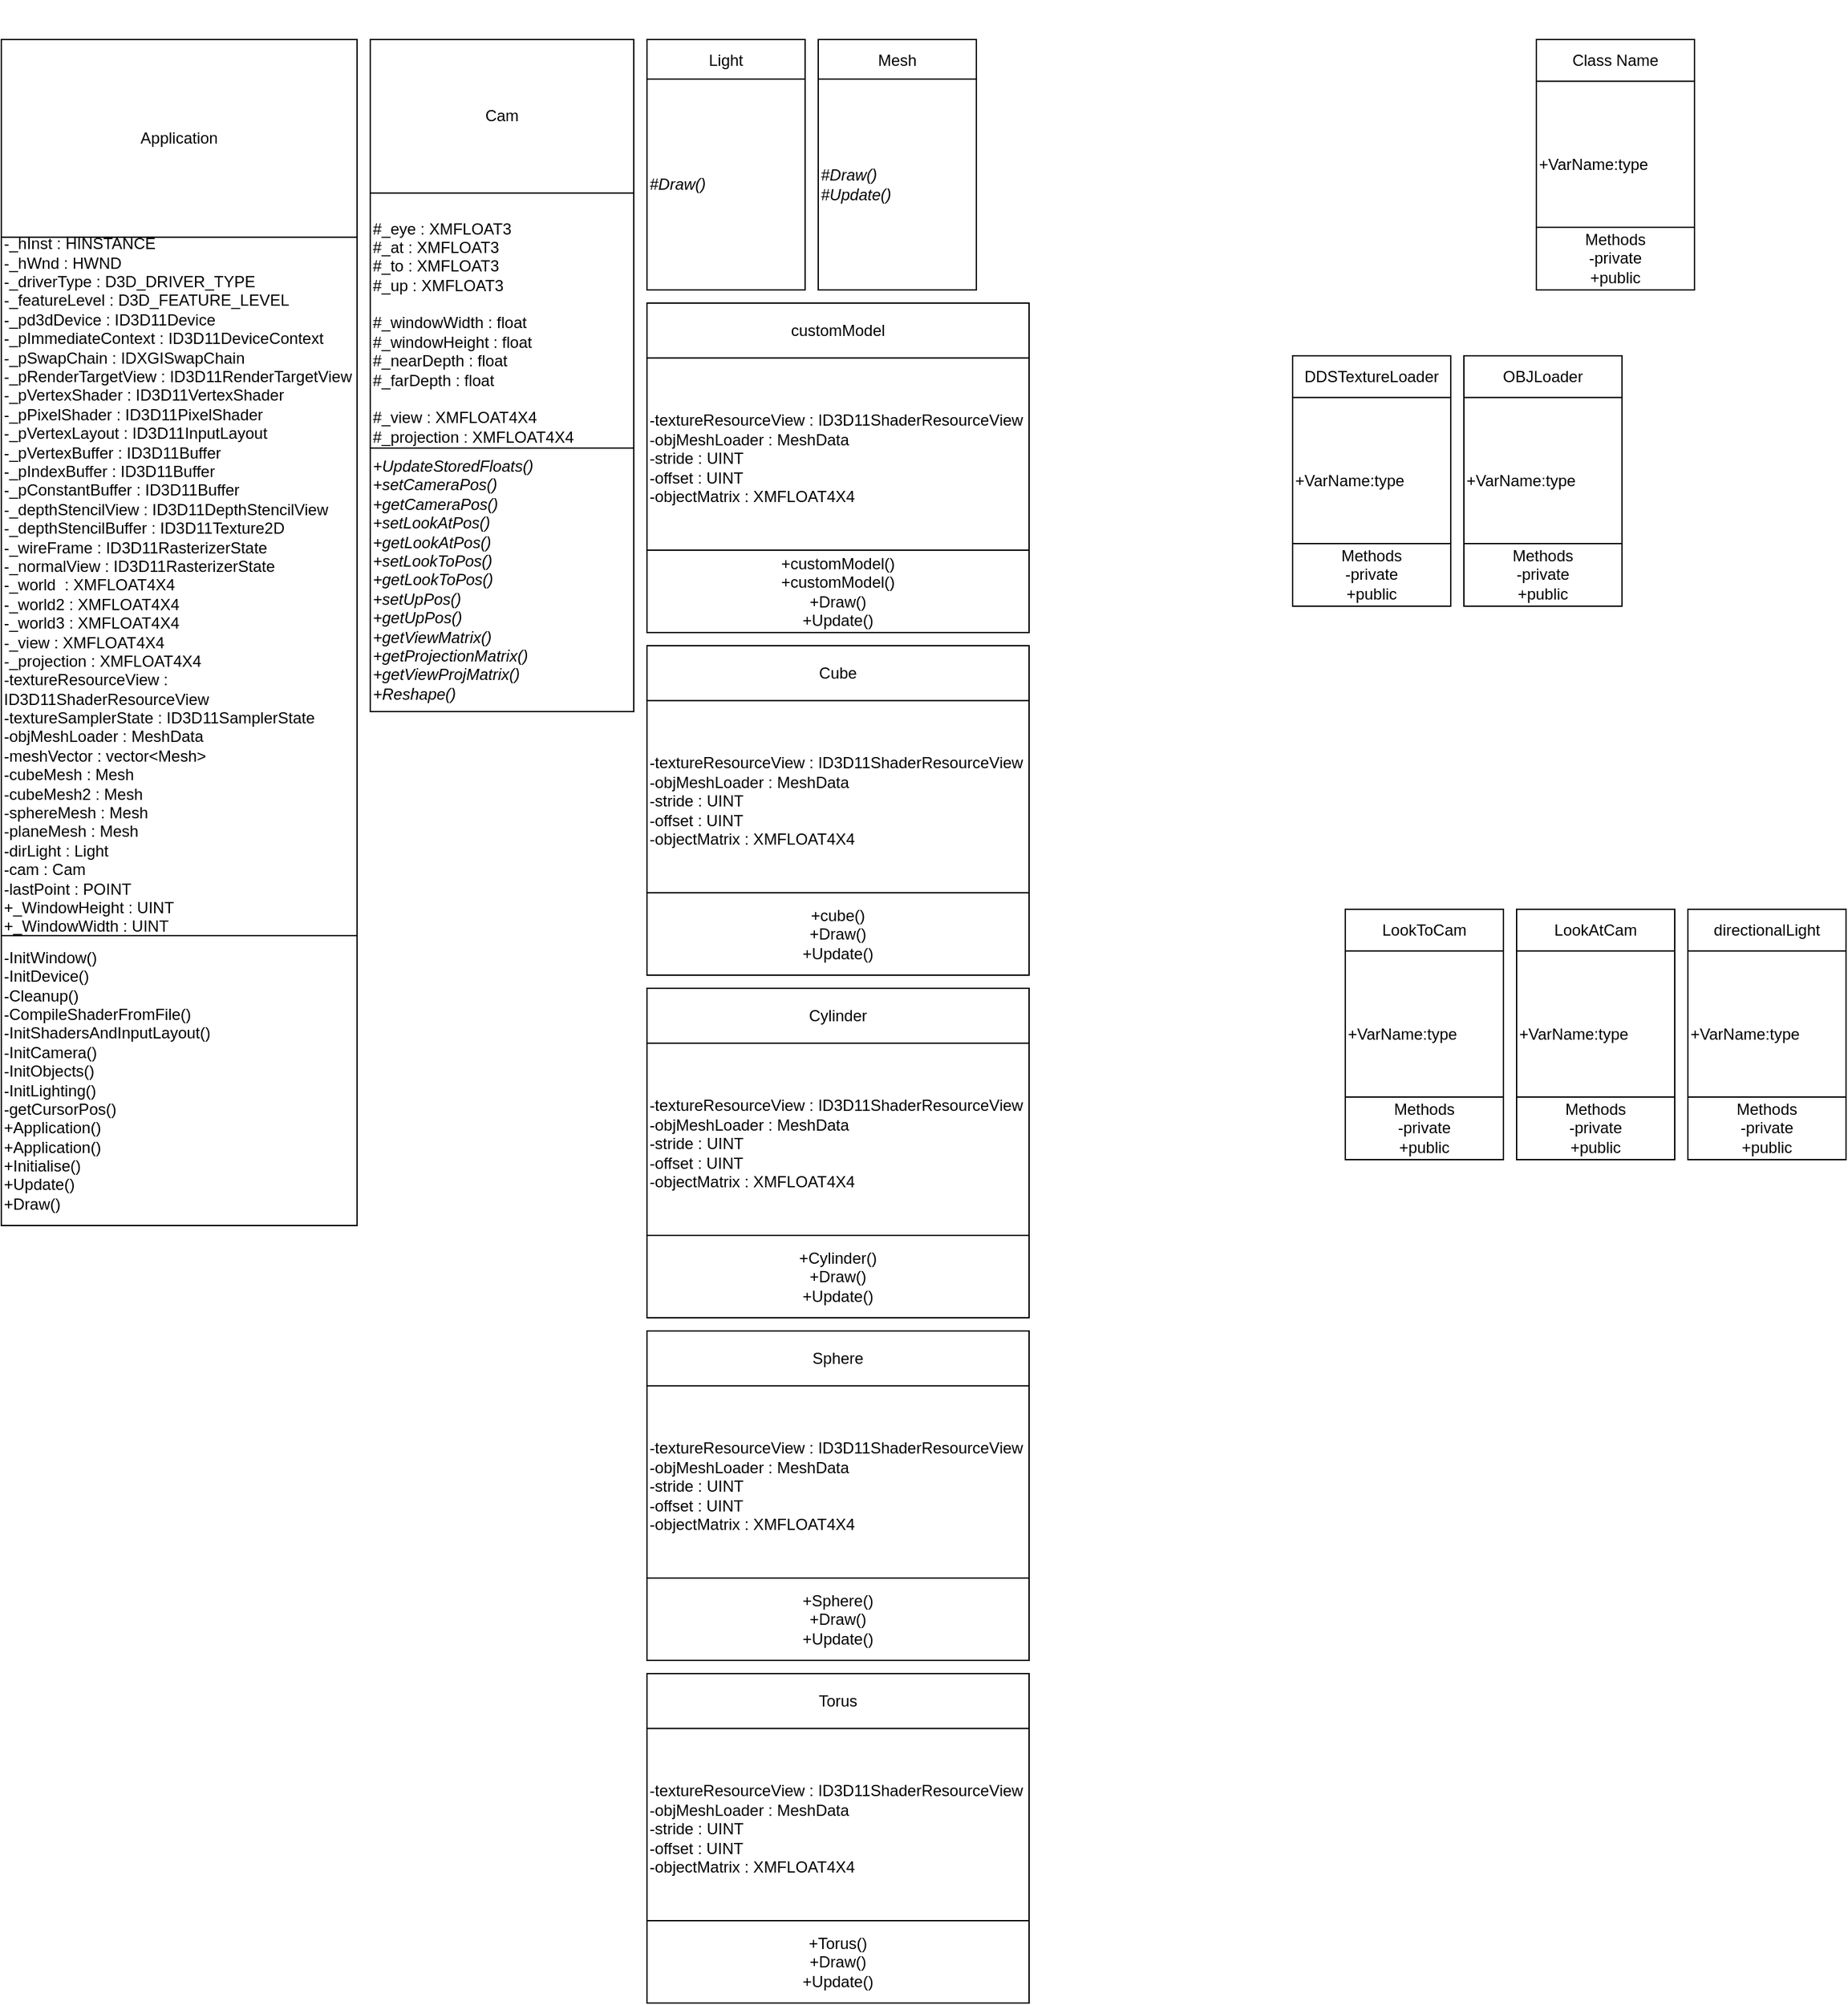<mxfile version="12.2.2" type="device" pages="1"><diagram id="LLqWvEGZOglWhNDAQjaG" name="Page-1"><mxGraphModel dx="2258" dy="731" grid="1" gridSize="10" guides="1" tooltips="1" connect="1" arrows="1" fold="1" page="1" pageScale="1" pageWidth="850" pageHeight="1100" math="0" shadow="0"><root><mxCell id="0"/><mxCell id="1" parent="0"/><mxCell id="8TOw1FQg_ZJDElLwQQZe-4" value="" style="group" vertex="1" connectable="0" parent="1"><mxGeometry x="365" y="40" width="120" height="190" as="geometry"/></mxCell><mxCell id="8TOw1FQg_ZJDElLwQQZe-1" value="+VarName:type" style="rounded=0;whiteSpace=wrap;html=1;align=left;" vertex="1" parent="8TOw1FQg_ZJDElLwQQZe-4"><mxGeometry width="120" height="190" as="geometry"/></mxCell><mxCell id="8TOw1FQg_ZJDElLwQQZe-2" value="Class Name" style="rounded=0;whiteSpace=wrap;html=1;" vertex="1" parent="8TOw1FQg_ZJDElLwQQZe-4"><mxGeometry width="120" height="31.667" as="geometry"/></mxCell><mxCell id="8TOw1FQg_ZJDElLwQQZe-3" value="Methods&lt;br&gt;-private&lt;br&gt;+public" style="rounded=0;whiteSpace=wrap;html=1;" vertex="1" parent="8TOw1FQg_ZJDElLwQQZe-4"><mxGeometry y="142.5" width="120" height="47.5" as="geometry"/></mxCell><mxCell id="8TOw1FQg_ZJDElLwQQZe-9" value="" style="group" vertex="1" connectable="0" parent="1"><mxGeometry x="180" y="280" width="120" height="190" as="geometry"/></mxCell><mxCell id="8TOw1FQg_ZJDElLwQQZe-10" value="+VarName:type" style="rounded=0;whiteSpace=wrap;html=1;align=left;" vertex="1" parent="8TOw1FQg_ZJDElLwQQZe-9"><mxGeometry width="120" height="190" as="geometry"/></mxCell><mxCell id="8TOw1FQg_ZJDElLwQQZe-11" value="DDSTextureLoader" style="rounded=0;whiteSpace=wrap;html=1;" vertex="1" parent="8TOw1FQg_ZJDElLwQQZe-9"><mxGeometry width="120" height="31.667" as="geometry"/></mxCell><mxCell id="8TOw1FQg_ZJDElLwQQZe-12" value="Methods&lt;br&gt;-private&lt;br&gt;+public" style="rounded=0;whiteSpace=wrap;html=1;" vertex="1" parent="8TOw1FQg_ZJDElLwQQZe-9"><mxGeometry y="142.5" width="120" height="47.5" as="geometry"/></mxCell><mxCell id="8TOw1FQg_ZJDElLwQQZe-13" value="" style="group" vertex="1" connectable="0" parent="1"><mxGeometry x="310" y="280" width="120" height="190" as="geometry"/></mxCell><mxCell id="8TOw1FQg_ZJDElLwQQZe-14" value="+VarName:type" style="rounded=0;whiteSpace=wrap;html=1;align=left;" vertex="1" parent="8TOw1FQg_ZJDElLwQQZe-13"><mxGeometry width="120" height="190" as="geometry"/></mxCell><mxCell id="8TOw1FQg_ZJDElLwQQZe-15" value="OBJLoader" style="rounded=0;whiteSpace=wrap;html=1;" vertex="1" parent="8TOw1FQg_ZJDElLwQQZe-13"><mxGeometry width="120" height="31.667" as="geometry"/></mxCell><mxCell id="8TOw1FQg_ZJDElLwQQZe-16" value="Methods&lt;br&gt;-private&lt;br&gt;+public" style="rounded=0;whiteSpace=wrap;html=1;" vertex="1" parent="8TOw1FQg_ZJDElLwQQZe-13"><mxGeometry y="142.5" width="120" height="47.5" as="geometry"/></mxCell><mxCell id="8TOw1FQg_ZJDElLwQQZe-17" value="" style="group;verticalAlign=top;" vertex="1" connectable="0" parent="1"><mxGeometry x="-520" y="10" width="200" height="740" as="geometry"/></mxCell><mxCell id="8TOw1FQg_ZJDElLwQQZe-63" value="" style="group" vertex="1" connectable="0" parent="8TOw1FQg_ZJDElLwQQZe-17"><mxGeometry y="30" width="200" height="510" as="geometry"/></mxCell><mxCell id="8TOw1FQg_ZJDElLwQQZe-18" value="&lt;div&gt;&lt;br&gt;&lt;/div&gt;&lt;div&gt;&lt;br&gt;&lt;/div&gt;&lt;div&gt;&lt;br&gt;&lt;/div&gt;&lt;div&gt;&lt;br&gt;&lt;/div&gt;&lt;div&gt;&lt;br&gt;&lt;/div&gt;&lt;div&gt;&lt;br&gt;&lt;/div&gt;&lt;div&gt;&lt;br&gt;&lt;/div&gt;&lt;div&gt;&lt;br&gt;&lt;/div&gt;&lt;div&gt;&lt;br&gt;&lt;/div&gt;&lt;div&gt;&lt;span&gt;#_eye : XMFLOAT3&lt;/span&gt;&lt;br&gt;&lt;/div&gt;&lt;div&gt;#_at : XMFLOAT3&lt;/div&gt;&lt;div&gt;#_to : XMFLOAT3&lt;/div&gt;&lt;div&gt;#_up : XMFLOAT3&lt;/div&gt;&lt;div&gt;&lt;br&gt;&lt;/div&gt;&lt;div&gt;#_windowWidth : float&lt;/div&gt;&lt;div&gt;#_windowHeight : float&lt;/div&gt;&lt;div&gt;#_nearDepth : float&amp;nbsp;&lt;/div&gt;&lt;div&gt;#_farDepth : float&amp;nbsp;&lt;/div&gt;&lt;div&gt;&lt;br&gt;&lt;/div&gt;&lt;div&gt;#_view : XMFLOAT4X4&lt;/div&gt;&lt;div&gt;#_projection : XMFLOAT4X4&lt;/div&gt;" style="rounded=0;whiteSpace=wrap;html=1;align=left;verticalAlign=top;" vertex="1" parent="8TOw1FQg_ZJDElLwQQZe-63"><mxGeometry width="200" height="510" as="geometry"/></mxCell><mxCell id="8TOw1FQg_ZJDElLwQQZe-19" value="Cam" style="rounded=0;whiteSpace=wrap;html=1;" vertex="1" parent="8TOw1FQg_ZJDElLwQQZe-63"><mxGeometry width="200" height="116.481" as="geometry"/></mxCell><mxCell id="8TOw1FQg_ZJDElLwQQZe-20" value="&lt;div&gt;&lt;i&gt;+UpdateStoredFloats()&lt;/i&gt;&lt;br&gt;&lt;/div&gt;&lt;div&gt;&lt;i&gt;+setCameraPos()&lt;/i&gt;&lt;/div&gt;&lt;div&gt;&lt;i&gt;+getCameraPos()&lt;/i&gt;&lt;/div&gt;&lt;div&gt;&lt;i&gt;+setLookAtPos()&lt;/i&gt;&lt;/div&gt;&lt;div&gt;&lt;i&gt;+getLookAtPos()&lt;/i&gt;&lt;/div&gt;&lt;div&gt;&lt;i&gt;+setLookToPos()&lt;/i&gt;&lt;/div&gt;&lt;div&gt;&lt;i&gt;+getLookToPos()&lt;/i&gt;&lt;/div&gt;&lt;div&gt;&lt;i&gt;+setUpPos()&lt;/i&gt;&lt;/div&gt;&lt;div&gt;&lt;i&gt;+getUpPos()&lt;/i&gt;&lt;/div&gt;&lt;div&gt;&lt;i&gt;+getViewMatrix()&lt;/i&gt;&lt;/div&gt;&lt;div&gt;&lt;i&gt;+getProjectionMatrix()&lt;/i&gt;&lt;/div&gt;&lt;div&gt;&lt;i&gt;+getViewProjMatrix()&lt;/i&gt;&lt;/div&gt;&lt;div&gt;&lt;i&gt;+Reshape()&lt;/i&gt;&lt;/div&gt;&lt;div&gt;&lt;br&gt;&lt;/div&gt;" style="rounded=0;whiteSpace=wrap;html=1;align=left;verticalAlign=top;" vertex="1" parent="8TOw1FQg_ZJDElLwQQZe-63"><mxGeometry y="310" width="200" height="200" as="geometry"/></mxCell><mxCell id="8TOw1FQg_ZJDElLwQQZe-21" value="" style="group;verticalAlign=top;" vertex="1" connectable="0" parent="1"><mxGeometry x="-310" y="40" width="120" height="190" as="geometry"/></mxCell><mxCell id="8TOw1FQg_ZJDElLwQQZe-22" value="" style="rounded=0;whiteSpace=wrap;html=1;align=left;" vertex="1" parent="8TOw1FQg_ZJDElLwQQZe-21"><mxGeometry width="120" height="190" as="geometry"/></mxCell><mxCell id="8TOw1FQg_ZJDElLwQQZe-23" value="Light" style="rounded=0;whiteSpace=wrap;html=1;" vertex="1" parent="8TOw1FQg_ZJDElLwQQZe-21"><mxGeometry width="120" height="31.667" as="geometry"/></mxCell><mxCell id="8TOw1FQg_ZJDElLwQQZe-24" value="&lt;i&gt;#Draw()&lt;/i&gt;" style="rounded=0;whiteSpace=wrap;html=1;align=left;" vertex="1" parent="8TOw1FQg_ZJDElLwQQZe-21"><mxGeometry y="30" width="120" height="160" as="geometry"/></mxCell><mxCell id="8TOw1FQg_ZJDElLwQQZe-25" value="" style="group;verticalAlign=top;" vertex="1" connectable="0" parent="1"><mxGeometry x="-180" y="40" width="120" height="190" as="geometry"/></mxCell><mxCell id="8TOw1FQg_ZJDElLwQQZe-26" value="+VarName:type" style="rounded=0;whiteSpace=wrap;html=1;align=left;" vertex="1" parent="8TOw1FQg_ZJDElLwQQZe-25"><mxGeometry width="120" height="190" as="geometry"/></mxCell><mxCell id="8TOw1FQg_ZJDElLwQQZe-27" value="Mesh" style="rounded=0;whiteSpace=wrap;html=1;" vertex="1" parent="8TOw1FQg_ZJDElLwQQZe-25"><mxGeometry width="120" height="31.667" as="geometry"/></mxCell><mxCell id="8TOw1FQg_ZJDElLwQQZe-28" value="&lt;i&gt;#Draw()&lt;br&gt;#Update()&lt;/i&gt;" style="rounded=0;whiteSpace=wrap;html=1;align=left;" vertex="1" parent="8TOw1FQg_ZJDElLwQQZe-25"><mxGeometry y="30" width="120" height="160" as="geometry"/></mxCell><mxCell id="8TOw1FQg_ZJDElLwQQZe-29" value="" style="group;align=left;" vertex="1" connectable="0" parent="1"><mxGeometry x="-310" y="240" width="290" height="250" as="geometry"/></mxCell><mxCell id="8TOw1FQg_ZJDElLwQQZe-30" value="&lt;div&gt;-textureResourceView : ID3D11ShaderResourceView&lt;/div&gt;&lt;div&gt;-objMeshLoader : MeshData&lt;/div&gt;&lt;div&gt;-stride : UINT&lt;/div&gt;&lt;div&gt;-offset : UINT&lt;/div&gt;&lt;div&gt;-objectMatrix : XMFLOAT4X4&lt;/div&gt;&lt;div&gt;&lt;br&gt;&lt;/div&gt;" style="rounded=0;whiteSpace=wrap;html=1;align=left;" vertex="1" parent="8TOw1FQg_ZJDElLwQQZe-29"><mxGeometry width="290" height="250.0" as="geometry"/></mxCell><mxCell id="8TOw1FQg_ZJDElLwQQZe-31" value="customModel" style="rounded=0;whiteSpace=wrap;html=1;" vertex="1" parent="8TOw1FQg_ZJDElLwQQZe-29"><mxGeometry width="290" height="41.667" as="geometry"/></mxCell><mxCell id="8TOw1FQg_ZJDElLwQQZe-32" value="&lt;div&gt;+customModel()&lt;/div&gt;&lt;div&gt;+customModel()&lt;/div&gt;&lt;div&gt;+Draw()&lt;/div&gt;&lt;div&gt;+Update()&lt;/div&gt;" style="rounded=0;whiteSpace=wrap;html=1;" vertex="1" parent="8TOw1FQg_ZJDElLwQQZe-29"><mxGeometry y="187.5" width="290" height="62.5" as="geometry"/></mxCell><mxCell id="8TOw1FQg_ZJDElLwQQZe-45" value="" style="group" vertex="1" connectable="0" parent="1"><mxGeometry x="480" y="700" width="120" height="190" as="geometry"/></mxCell><mxCell id="8TOw1FQg_ZJDElLwQQZe-46" value="+VarName:type" style="rounded=0;whiteSpace=wrap;html=1;align=left;" vertex="1" parent="8TOw1FQg_ZJDElLwQQZe-45"><mxGeometry width="120" height="190" as="geometry"/></mxCell><mxCell id="8TOw1FQg_ZJDElLwQQZe-47" value="directionalLight" style="rounded=0;whiteSpace=wrap;html=1;" vertex="1" parent="8TOw1FQg_ZJDElLwQQZe-45"><mxGeometry width="120" height="31.667" as="geometry"/></mxCell><mxCell id="8TOw1FQg_ZJDElLwQQZe-48" value="Methods&lt;br&gt;-private&lt;br&gt;+public" style="rounded=0;whiteSpace=wrap;html=1;" vertex="1" parent="8TOw1FQg_ZJDElLwQQZe-45"><mxGeometry y="142.5" width="120" height="47.5" as="geometry"/></mxCell><mxCell id="8TOw1FQg_ZJDElLwQQZe-49" value="" style="group" vertex="1" connectable="0" parent="1"><mxGeometry x="350" y="700" width="120" height="190" as="geometry"/></mxCell><mxCell id="8TOw1FQg_ZJDElLwQQZe-50" value="+VarName:type" style="rounded=0;whiteSpace=wrap;html=1;align=left;" vertex="1" parent="8TOw1FQg_ZJDElLwQQZe-49"><mxGeometry width="120" height="190" as="geometry"/></mxCell><mxCell id="8TOw1FQg_ZJDElLwQQZe-51" value="LookAtCam" style="rounded=0;whiteSpace=wrap;html=1;" vertex="1" parent="8TOw1FQg_ZJDElLwQQZe-49"><mxGeometry width="120" height="31.667" as="geometry"/></mxCell><mxCell id="8TOw1FQg_ZJDElLwQQZe-52" value="Methods&lt;br&gt;-private&lt;br&gt;+public" style="rounded=0;whiteSpace=wrap;html=1;" vertex="1" parent="8TOw1FQg_ZJDElLwQQZe-49"><mxGeometry y="142.5" width="120" height="47.5" as="geometry"/></mxCell><mxCell id="8TOw1FQg_ZJDElLwQQZe-53" value="" style="group" vertex="1" connectable="0" parent="1"><mxGeometry x="220" y="700" width="120" height="190" as="geometry"/></mxCell><mxCell id="8TOw1FQg_ZJDElLwQQZe-54" value="+VarName:type" style="rounded=0;whiteSpace=wrap;html=1;align=left;" vertex="1" parent="8TOw1FQg_ZJDElLwQQZe-53"><mxGeometry width="120" height="190" as="geometry"/></mxCell><mxCell id="8TOw1FQg_ZJDElLwQQZe-55" value="LookToCam" style="rounded=0;whiteSpace=wrap;html=1;" vertex="1" parent="8TOw1FQg_ZJDElLwQQZe-53"><mxGeometry width="120" height="31.667" as="geometry"/></mxCell><mxCell id="8TOw1FQg_ZJDElLwQQZe-56" value="Methods&lt;br&gt;-private&lt;br&gt;+public" style="rounded=0;whiteSpace=wrap;html=1;" vertex="1" parent="8TOw1FQg_ZJDElLwQQZe-53"><mxGeometry y="142.5" width="120" height="47.5" as="geometry"/></mxCell><mxCell id="8TOw1FQg_ZJDElLwQQZe-57" value="" style="group;align=left;labelPosition=left;verticalLabelPosition=middle;verticalAlign=top;" vertex="1" connectable="0" parent="1"><mxGeometry x="-800" y="40" width="270" height="900" as="geometry"/></mxCell><mxCell id="8TOw1FQg_ZJDElLwQQZe-58" value="&lt;div style=&quot;white-space: normal&quot;&gt;&lt;div&gt;&lt;span&gt;-_hInst : HINSTANCE&lt;/span&gt;&lt;br&gt;&lt;/div&gt;&lt;div&gt;-_hWnd : HWND&lt;/div&gt;&lt;div&gt;-_driverType : D3D_DRIVER_TYPE&lt;/div&gt;&lt;div&gt;-_featureLevel : D3D_FEATURE_LEVEL&lt;/div&gt;&lt;div&gt;-_pd3dDevice : ID3D11Device&lt;/div&gt;&lt;div&gt;-_pImmediateContext : ID3D11DeviceContext&lt;/div&gt;&lt;div&gt;-_pSwapChain : IDXGISwapChain&lt;/div&gt;&lt;div&gt;-_pRenderTargetView : ID3D11RenderTargetView&lt;/div&gt;&lt;div&gt;-_pVertexShader : ID3D11VertexShader&lt;/div&gt;&lt;div&gt;-_pPixelShader : ID3D11PixelShader&lt;/div&gt;&lt;div&gt;-_pVertexLayout : ID3D11InputLayout&lt;/div&gt;&lt;div&gt;-_pVertexBuffer : ID3D11Buffer&lt;/div&gt;&lt;div&gt;-_pIndexBuffer : ID3D11Buffer&lt;/div&gt;&lt;div&gt;-_pConstantBuffer : ID3D11Buffer&lt;/div&gt;&lt;div&gt;-_depthStencilView : ID3D11DepthStencilView&lt;/div&gt;&lt;div&gt;-_depthStencilBuffer : ID3D11Texture2D&lt;/div&gt;&lt;div&gt;-_wireFrame : ID3D11RasterizerState&lt;/div&gt;&lt;div&gt;-_normalView : ID3D11RasterizerState&lt;/div&gt;&lt;div&gt;-_world&amp;nbsp; : XMFLOAT4X4&lt;/div&gt;&lt;div&gt;-_world2 : XMFLOAT4X4&lt;/div&gt;&lt;div&gt;-_world3 : XMFLOAT4X4&lt;/div&gt;&lt;div&gt;-_view : XMFLOAT4X4&lt;/div&gt;&lt;div&gt;-_projection : XMFLOAT4X4&lt;/div&gt;&lt;div&gt;-textureResourceView : ID3D11ShaderResourceView&lt;/div&gt;&lt;div&gt;-textureSamplerState : ID3D11SamplerState&lt;/div&gt;&lt;div&gt;-objMeshLoader : MeshData&lt;/div&gt;&lt;div&gt;-meshVector : vector&amp;lt;Mesh&amp;gt;&lt;/div&gt;&lt;div&gt;-cubeMesh : Mesh&lt;/div&gt;&lt;div&gt;-cubeMesh2 : Mesh&lt;/div&gt;&lt;div&gt;-sphereMesh : Mesh&lt;/div&gt;&lt;div&gt;-planeMesh : Mesh&lt;/div&gt;&lt;div&gt;-dirLight : Light&lt;/div&gt;&lt;div&gt;-cam : Cam&lt;/div&gt;&lt;div&gt;-lastPoint : POINT&lt;/div&gt;&lt;div&gt;&lt;div&gt;+_WindowHeight : UINT&lt;/div&gt;&lt;div&gt;+_WindowWidth : UINT&lt;/div&gt;&lt;/div&gt;&lt;div&gt;&lt;br&gt;&lt;/div&gt;&lt;div&gt;&lt;br&gt;&lt;/div&gt;&lt;div&gt;&lt;br&gt;&lt;/div&gt;&lt;div&gt;&lt;br&gt;&lt;/div&gt;&lt;div&gt;&lt;br&gt;&lt;/div&gt;&lt;/div&gt;" style="rounded=0;whiteSpace=wrap;html=1;align=left;" vertex="1" parent="8TOw1FQg_ZJDElLwQQZe-57"><mxGeometry width="270" height="900.0" as="geometry"/></mxCell><mxCell id="8TOw1FQg_ZJDElLwQQZe-59" value="Application" style="rounded=0;whiteSpace=wrap;html=1;" vertex="1" parent="8TOw1FQg_ZJDElLwQQZe-57"><mxGeometry width="270" height="150.0" as="geometry"/></mxCell><mxCell id="8TOw1FQg_ZJDElLwQQZe-60" value="&lt;div style=&quot;white-space: normal&quot;&gt;-InitWindow()&lt;/div&gt;&lt;div style=&quot;white-space: normal&quot;&gt;-InitDevice()&lt;/div&gt;&lt;div style=&quot;white-space: normal&quot;&gt;-Cleanup()&lt;/div&gt;&lt;div style=&quot;white-space: normal&quot;&gt;-CompileShaderFromFile()&lt;/div&gt;&lt;div style=&quot;white-space: normal&quot;&gt;-InitShadersAndInputLayout()&lt;/div&gt;&lt;div style=&quot;white-space: normal&quot;&gt;-InitCamera()&lt;/div&gt;&lt;div style=&quot;white-space: normal&quot;&gt;-InitObjects()&lt;/div&gt;&lt;div style=&quot;white-space: normal&quot;&gt;-InitLighting()&lt;/div&gt;&lt;div style=&quot;white-space: normal&quot;&gt;-getCursorPos()&lt;/div&gt;&lt;div style=&quot;white-space: normal&quot;&gt;+Application()&lt;/div&gt;&lt;div style=&quot;white-space: normal&quot;&gt;+Application()&lt;/div&gt;&lt;div style=&quot;white-space: normal&quot;&gt;+Initialise()&lt;/div&gt;&lt;div style=&quot;white-space: normal&quot;&gt;+Update()&lt;/div&gt;&lt;div style=&quot;white-space: normal&quot;&gt;+Draw()&lt;/div&gt;" style="rounded=0;whiteSpace=wrap;html=1;align=left;" vertex="1" parent="8TOw1FQg_ZJDElLwQQZe-57"><mxGeometry y="680" width="270" height="220" as="geometry"/></mxCell><mxCell id="8TOw1FQg_ZJDElLwQQZe-64" value="" style="group;align=left;" vertex="1" connectable="0" parent="1"><mxGeometry x="-310" y="500" width="290" height="250" as="geometry"/></mxCell><mxCell id="8TOw1FQg_ZJDElLwQQZe-65" value="&lt;div&gt;-textureResourceView : ID3D11ShaderResourceView&lt;/div&gt;&lt;div&gt;-objMeshLoader : MeshData&lt;/div&gt;&lt;div&gt;-stride : UINT&lt;/div&gt;&lt;div&gt;-offset : UINT&lt;/div&gt;&lt;div&gt;-objectMatrix : XMFLOAT4X4&lt;/div&gt;&lt;div&gt;&lt;br&gt;&lt;/div&gt;" style="rounded=0;whiteSpace=wrap;html=1;align=left;" vertex="1" parent="8TOw1FQg_ZJDElLwQQZe-64"><mxGeometry width="290" height="250.0" as="geometry"/></mxCell><mxCell id="8TOw1FQg_ZJDElLwQQZe-66" value="Cube" style="rounded=0;whiteSpace=wrap;html=1;" vertex="1" parent="8TOw1FQg_ZJDElLwQQZe-64"><mxGeometry width="290" height="41.667" as="geometry"/></mxCell><mxCell id="8TOw1FQg_ZJDElLwQQZe-67" value="&lt;div&gt;+cube()&lt;/div&gt;&lt;div&gt;+Draw()&lt;/div&gt;&lt;div&gt;+Update()&lt;/div&gt;" style="rounded=0;whiteSpace=wrap;html=1;" vertex="1" parent="8TOw1FQg_ZJDElLwQQZe-64"><mxGeometry y="187.5" width="290" height="62.5" as="geometry"/></mxCell><mxCell id="8TOw1FQg_ZJDElLwQQZe-68" value="" style="group;align=left;" vertex="1" connectable="0" parent="1"><mxGeometry x="-310" y="760" width="290" height="250" as="geometry"/></mxCell><mxCell id="8TOw1FQg_ZJDElLwQQZe-69" value="&lt;div&gt;-textureResourceView : ID3D11ShaderResourceView&lt;/div&gt;&lt;div&gt;-objMeshLoader : MeshData&lt;/div&gt;&lt;div&gt;-stride : UINT&lt;/div&gt;&lt;div&gt;-offset : UINT&lt;/div&gt;&lt;div&gt;-objectMatrix : XMFLOAT4X4&lt;/div&gt;&lt;div&gt;&lt;br&gt;&lt;/div&gt;" style="rounded=0;whiteSpace=wrap;html=1;align=left;" vertex="1" parent="8TOw1FQg_ZJDElLwQQZe-68"><mxGeometry width="290" height="250.0" as="geometry"/></mxCell><mxCell id="8TOw1FQg_ZJDElLwQQZe-70" value="Cylinder" style="rounded=0;whiteSpace=wrap;html=1;" vertex="1" parent="8TOw1FQg_ZJDElLwQQZe-68"><mxGeometry width="290" height="41.667" as="geometry"/></mxCell><mxCell id="8TOw1FQg_ZJDElLwQQZe-71" value="&lt;div&gt;+Cylinder()&lt;/div&gt;&lt;div&gt;+Draw()&lt;/div&gt;&lt;div&gt;+Update()&lt;/div&gt;" style="rounded=0;whiteSpace=wrap;html=1;" vertex="1" parent="8TOw1FQg_ZJDElLwQQZe-68"><mxGeometry y="187.5" width="290" height="62.5" as="geometry"/></mxCell><mxCell id="8TOw1FQg_ZJDElLwQQZe-72" value="" style="group;align=left;" vertex="1" connectable="0" parent="1"><mxGeometry x="-310" y="1020" width="290" height="250" as="geometry"/></mxCell><mxCell id="8TOw1FQg_ZJDElLwQQZe-73" value="&lt;div&gt;-textureResourceView : ID3D11ShaderResourceView&lt;/div&gt;&lt;div&gt;-objMeshLoader : MeshData&lt;/div&gt;&lt;div&gt;-stride : UINT&lt;/div&gt;&lt;div&gt;-offset : UINT&lt;/div&gt;&lt;div&gt;-objectMatrix : XMFLOAT4X4&lt;/div&gt;&lt;div&gt;&lt;br&gt;&lt;/div&gt;" style="rounded=0;whiteSpace=wrap;html=1;align=left;" vertex="1" parent="8TOw1FQg_ZJDElLwQQZe-72"><mxGeometry width="290" height="250.0" as="geometry"/></mxCell><mxCell id="8TOw1FQg_ZJDElLwQQZe-74" value="Sphere" style="rounded=0;whiteSpace=wrap;html=1;" vertex="1" parent="8TOw1FQg_ZJDElLwQQZe-72"><mxGeometry width="290" height="41.667" as="geometry"/></mxCell><mxCell id="8TOw1FQg_ZJDElLwQQZe-75" value="&lt;div&gt;+Sphere()&lt;/div&gt;&lt;div&gt;+Draw()&lt;/div&gt;&lt;div&gt;+Update()&lt;/div&gt;" style="rounded=0;whiteSpace=wrap;html=1;" vertex="1" parent="8TOw1FQg_ZJDElLwQQZe-72"><mxGeometry y="187.5" width="290" height="62.5" as="geometry"/></mxCell><mxCell id="8TOw1FQg_ZJDElLwQQZe-76" value="" style="group;align=left;" vertex="1" connectable="0" parent="1"><mxGeometry x="-310" y="1280" width="290" height="250" as="geometry"/></mxCell><mxCell id="8TOw1FQg_ZJDElLwQQZe-77" value="&lt;div&gt;-textureResourceView : ID3D11ShaderResourceView&lt;/div&gt;&lt;div&gt;-objMeshLoader : MeshData&lt;/div&gt;&lt;div&gt;-stride : UINT&lt;/div&gt;&lt;div&gt;-offset : UINT&lt;/div&gt;&lt;div&gt;-objectMatrix : XMFLOAT4X4&lt;/div&gt;&lt;div&gt;&lt;br&gt;&lt;/div&gt;" style="rounded=0;whiteSpace=wrap;html=1;align=left;" vertex="1" parent="8TOw1FQg_ZJDElLwQQZe-76"><mxGeometry width="290" height="250.0" as="geometry"/></mxCell><mxCell id="8TOw1FQg_ZJDElLwQQZe-78" value="Torus" style="rounded=0;whiteSpace=wrap;html=1;" vertex="1" parent="8TOw1FQg_ZJDElLwQQZe-76"><mxGeometry width="290" height="41.667" as="geometry"/></mxCell><mxCell id="8TOw1FQg_ZJDElLwQQZe-79" value="&lt;div&gt;+Torus()&lt;/div&gt;&lt;div&gt;+Draw()&lt;/div&gt;&lt;div&gt;+Update()&lt;/div&gt;" style="rounded=0;whiteSpace=wrap;html=1;" vertex="1" parent="8TOw1FQg_ZJDElLwQQZe-76"><mxGeometry y="187.5" width="290" height="62.5" as="geometry"/></mxCell></root></mxGraphModel></diagram></mxfile>